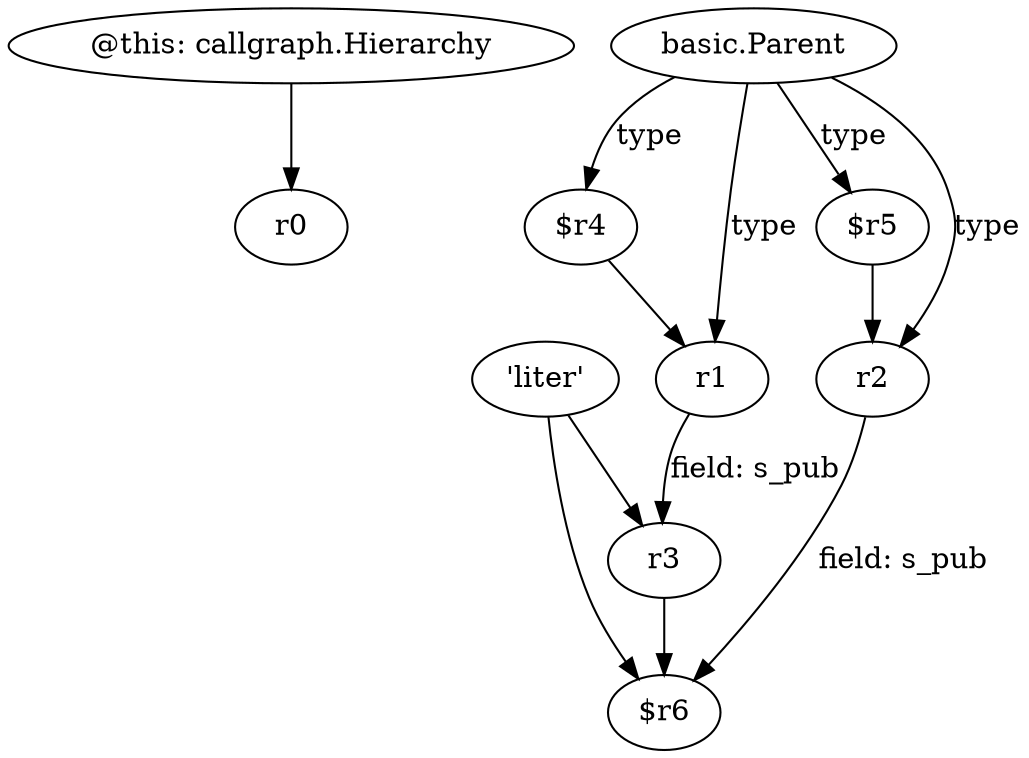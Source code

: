 digraph g {
0[label="@this: callgraph.Hierarchy"]
1[label="r0"]
0->1[label=""]
2[label="'liter'"]
3[label="$r6"]
2->3[label=""]
4[label="basic.Parent"]
5[label="$r4"]
4->5[label="type"]
6[label="r1"]
7[label="r3"]
6->7[label="field: s_pub"]
4->6[label="type"]
8[label="$r5"]
9[label="r2"]
8->9[label=""]
9->3[label="field: s_pub"]
4->8[label="type"]
5->6[label=""]
7->3[label=""]
2->7[label=""]
4->9[label="type"]
}